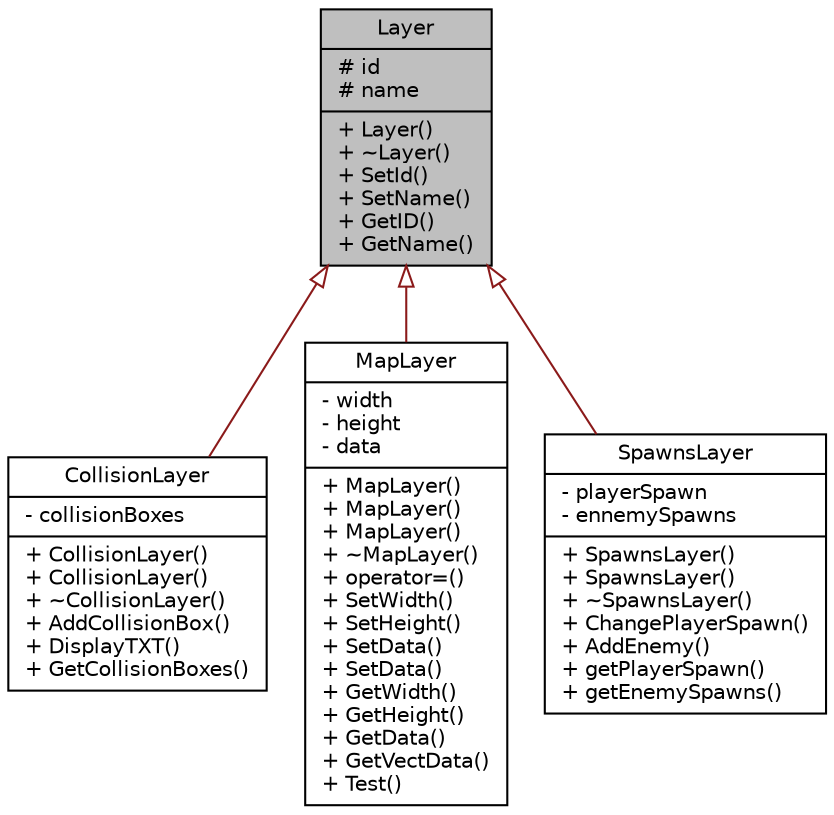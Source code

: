 digraph "Layer"
{
 // LATEX_PDF_SIZE
  bgcolor="transparent";
  edge [fontname="Helvetica",fontsize="10",labelfontname="Helvetica",labelfontsize="10"];
  node [fontname="Helvetica",fontsize="10",shape=record];
  Node1 [label="{Layer\n|# id\l# name\l|+ Layer()\l+ ~Layer()\l+ SetId()\l+ SetName()\l+ GetID()\l+ GetName()\l}",height=0.2,width=0.4,color="black", fillcolor="grey75", style="filled", fontcolor="black",tooltip="Classe représentant une couche. Doit être héritée. Hérité par CollisionLayer et SpawnsLayer."];
  Node1 -> Node2 [dir="back",color="firebrick4",fontsize="10",style="solid",arrowtail="onormal",fontname="Helvetica"];
  Node2 [label="{CollisionLayer\n|- collisionBoxes\l|+ CollisionLayer()\l+ CollisionLayer()\l+ ~CollisionLayer()\l+ AddCollisionBox()\l+ DisplayTXT()\l+ GetCollisionBoxes()\l}",height=0.2,width=0.4,color="black",URL="$classCollisionLayer.html",tooltip="Classe représentant une couche de CollisionBox Hérité de Layer Représente toutes les CollisionBox d'u..."];
  Node1 -> Node3 [dir="back",color="firebrick4",fontsize="10",style="solid",arrowtail="onormal",fontname="Helvetica"];
  Node3 [label="{MapLayer\n|- width\l- height\l- data\l|+ MapLayer()\l+ MapLayer()\l+ MapLayer()\l+ ~MapLayer()\l+ operator=()\l+ SetWidth()\l+ SetHeight()\l+ SetData()\l+ SetData()\l+ GetWidth()\l+ GetHeight()\l+ GetData()\l+ GetVectData()\l+ Test()\l}",height=0.2,width=0.4,color="black",URL="$classMapLayer.html",tooltip="Classe représentant une couche de tuiles."];
  Node1 -> Node4 [dir="back",color="firebrick4",fontsize="10",style="solid",arrowtail="onormal",fontname="Helvetica"];
  Node4 [label="{SpawnsLayer\n|- playerSpawn\l- ennemySpawns\l|+ SpawnsLayer()\l+ SpawnsLayer()\l+ ~SpawnsLayer()\l+ ChangePlayerSpawn()\l+ AddEnemy()\l+ getPlayerSpawn()\l+ getEnemySpawns()\l}",height=0.2,width=0.4,color="black",URL="$classSpawnsLayer.html",tooltip="Classe représentant une couche de SpawnPoint Hérité de Layer Représente tous les SpawnPoint du jeu,..."];
}
